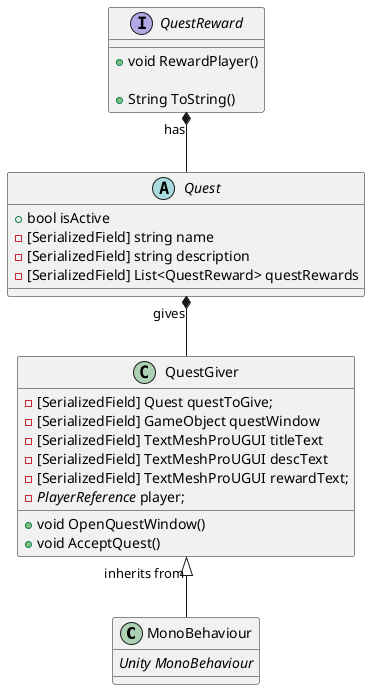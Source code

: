 ﻿@startuml
'https://plantuml.com/class-diagram

'STILL IN PROGRESS

class MonoBehaviour
{
//Unity MonoBehaviour//
}
'make sure it does not derive from monobehaviour 
'all classes that inherit from quest need the [Serializable] attribute
abstract class Quest
{
+ bool isActive
-[SerializedField] string name
-[SerializedField] string description
-[SerializedField] List<QuestReward> questRewards

}

'attaches to NPC objects, derives from monobehaviour
class QuestGiver
{
-[SerializedField] Quest questToGive;
-[SerializedField] GameObject questWindow
-[SerializedField] TextMeshProUGUI titleText
-[SerializedField] TextMeshProUGUI descText
-[SerializedField] TextMeshProUGUI rewardText;
'not sure if the player will need its own new quest script of if questing logic can go in an existing one
- //PlayerReference// player;
+void OpenQuestWindow()
+void AcceptQuest()
}

'interface since QuestRewards need to have RewardPlayer, but that logic will be very different from Reward to Reward
interface QuestReward
{

'a QuestReward must be able to reward the player. Depending on the type of reward, this will do various things, so this method is not implemented in the interface
+void RewardPlayer()

'so that the reward can be described in the quest window'
+String ToString()
}

QuestReward "has" *-- Quest
Quest "gives" *-- QuestGiver
QuestGiver "inherits from"<|-- MonoBehaviour



@enduml